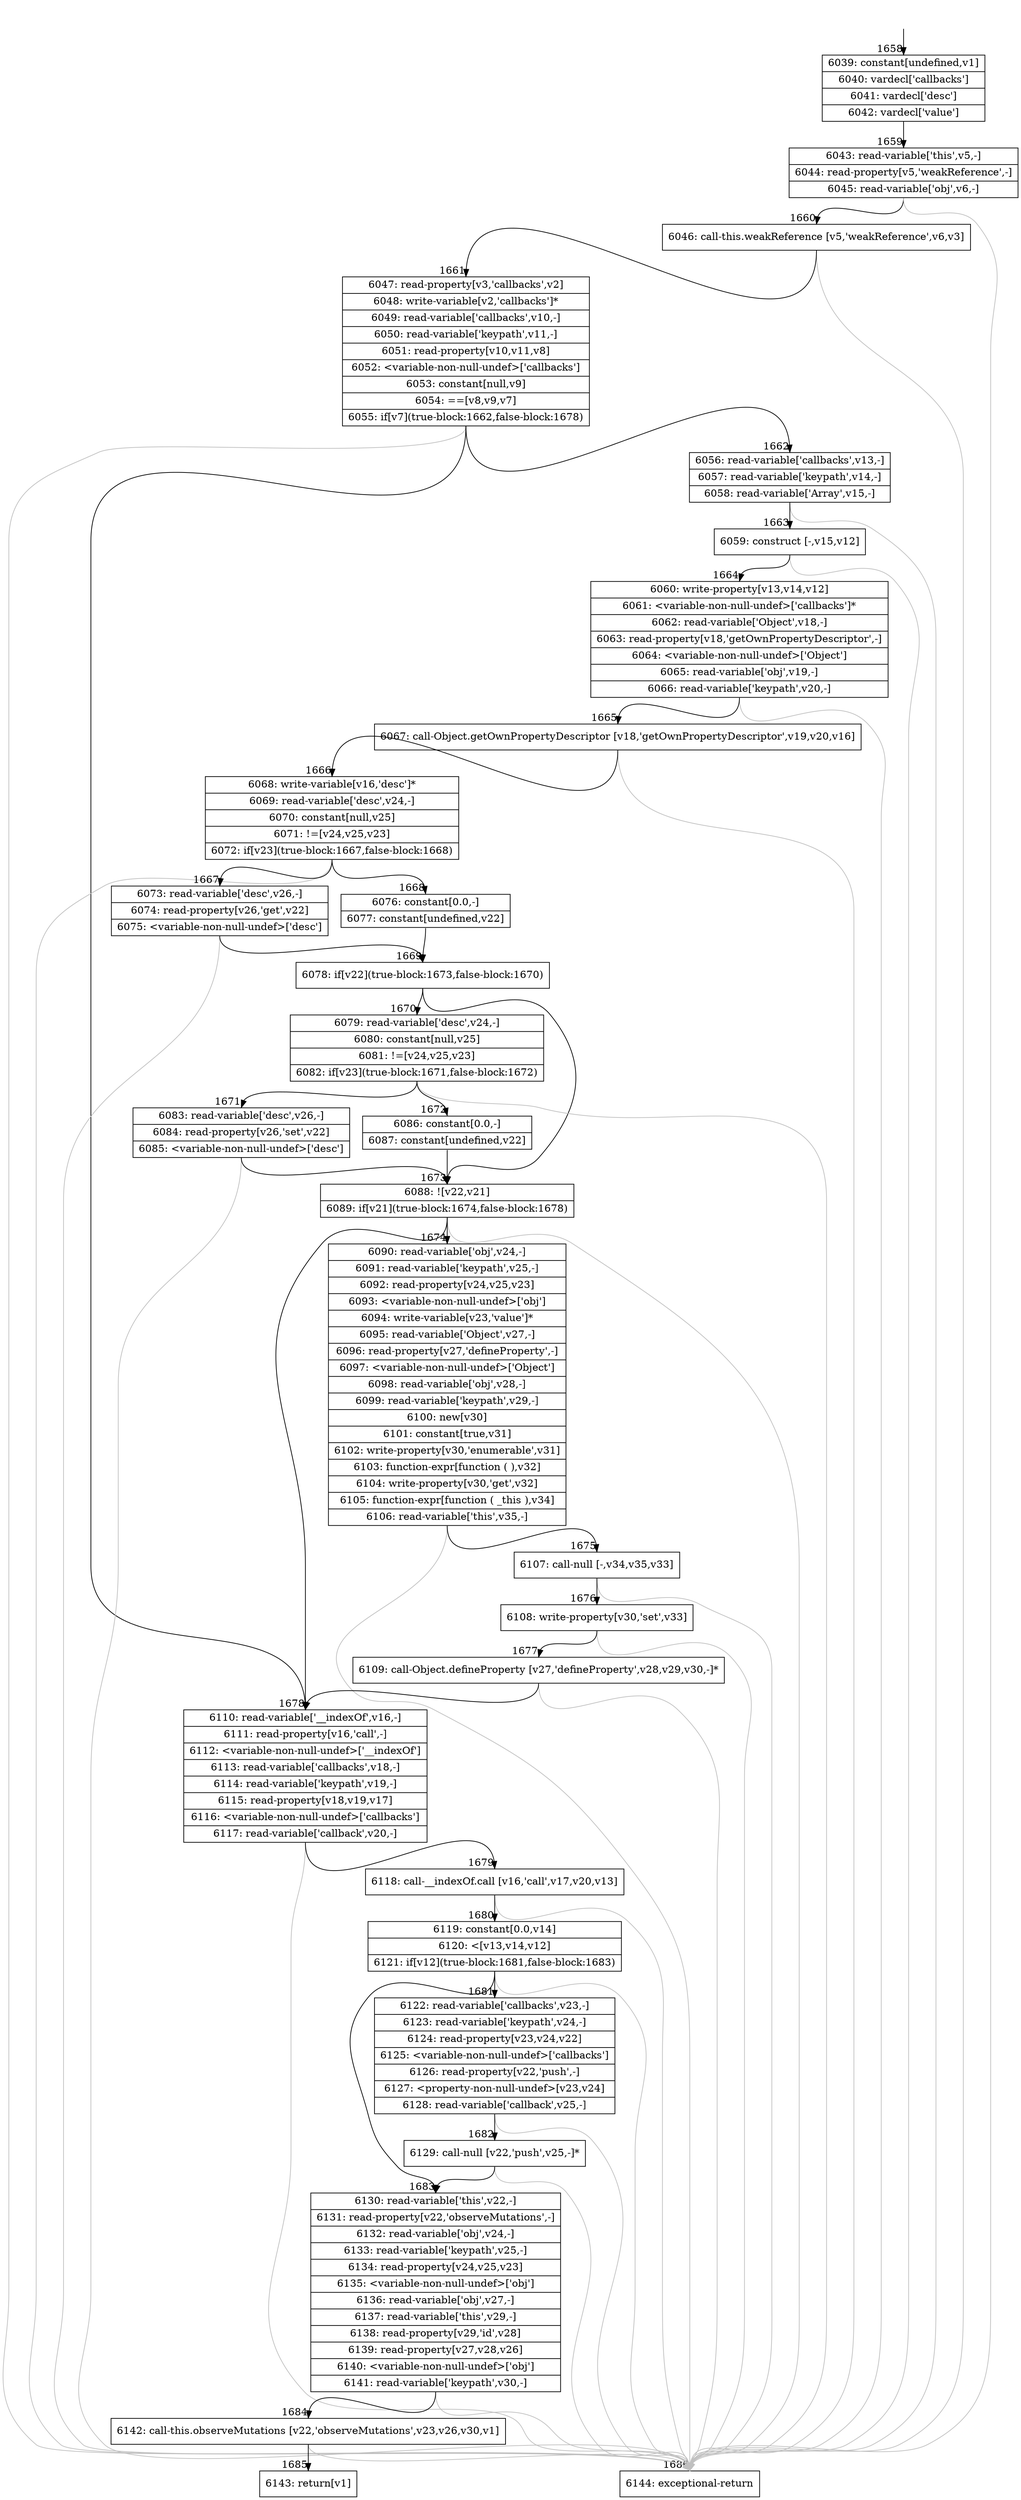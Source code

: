digraph {
rankdir="TD"
BB_entry121[shape=none,label=""];
BB_entry121 -> BB1658 [tailport=s, headport=n, headlabel="    1658"]
BB1658 [shape=record label="{6039: constant[undefined,v1]|6040: vardecl['callbacks']|6041: vardecl['desc']|6042: vardecl['value']}" ] 
BB1658 -> BB1659 [tailport=s, headport=n, headlabel="      1659"]
BB1659 [shape=record label="{6043: read-variable['this',v5,-]|6044: read-property[v5,'weakReference',-]|6045: read-variable['obj',v6,-]}" ] 
BB1659 -> BB1660 [tailport=s, headport=n, headlabel="      1660"]
BB1659 -> BB1686 [tailport=s, headport=n, color=gray, headlabel="      1686"]
BB1660 [shape=record label="{6046: call-this.weakReference [v5,'weakReference',v6,v3]}" ] 
BB1660 -> BB1661 [tailport=s, headport=n, headlabel="      1661"]
BB1660 -> BB1686 [tailport=s, headport=n, color=gray]
BB1661 [shape=record label="{6047: read-property[v3,'callbacks',v2]|6048: write-variable[v2,'callbacks']*|6049: read-variable['callbacks',v10,-]|6050: read-variable['keypath',v11,-]|6051: read-property[v10,v11,v8]|6052: \<variable-non-null-undef\>['callbacks']|6053: constant[null,v9]|6054: ==[v8,v9,v7]|6055: if[v7](true-block:1662,false-block:1678)}" ] 
BB1661 -> BB1662 [tailport=s, headport=n, headlabel="      1662"]
BB1661 -> BB1678 [tailport=s, headport=n, headlabel="      1678"]
BB1661 -> BB1686 [tailport=s, headport=n, color=gray]
BB1662 [shape=record label="{6056: read-variable['callbacks',v13,-]|6057: read-variable['keypath',v14,-]|6058: read-variable['Array',v15,-]}" ] 
BB1662 -> BB1663 [tailport=s, headport=n, headlabel="      1663"]
BB1662 -> BB1686 [tailport=s, headport=n, color=gray]
BB1663 [shape=record label="{6059: construct [-,v15,v12]}" ] 
BB1663 -> BB1664 [tailport=s, headport=n, headlabel="      1664"]
BB1663 -> BB1686 [tailport=s, headport=n, color=gray]
BB1664 [shape=record label="{6060: write-property[v13,v14,v12]|6061: \<variable-non-null-undef\>['callbacks']*|6062: read-variable['Object',v18,-]|6063: read-property[v18,'getOwnPropertyDescriptor',-]|6064: \<variable-non-null-undef\>['Object']|6065: read-variable['obj',v19,-]|6066: read-variable['keypath',v20,-]}" ] 
BB1664 -> BB1665 [tailport=s, headport=n, headlabel="      1665"]
BB1664 -> BB1686 [tailport=s, headport=n, color=gray]
BB1665 [shape=record label="{6067: call-Object.getOwnPropertyDescriptor [v18,'getOwnPropertyDescriptor',v19,v20,v16]}" ] 
BB1665 -> BB1666 [tailport=s, headport=n, headlabel="      1666"]
BB1665 -> BB1686 [tailport=s, headport=n, color=gray]
BB1666 [shape=record label="{6068: write-variable[v16,'desc']*|6069: read-variable['desc',v24,-]|6070: constant[null,v25]|6071: !=[v24,v25,v23]|6072: if[v23](true-block:1667,false-block:1668)}" ] 
BB1666 -> BB1667 [tailport=s, headport=n, headlabel="      1667"]
BB1666 -> BB1668 [tailport=s, headport=n, headlabel="      1668"]
BB1666 -> BB1686 [tailport=s, headport=n, color=gray]
BB1667 [shape=record label="{6073: read-variable['desc',v26,-]|6074: read-property[v26,'get',v22]|6075: \<variable-non-null-undef\>['desc']}" ] 
BB1667 -> BB1669 [tailport=s, headport=n, headlabel="      1669"]
BB1667 -> BB1686 [tailport=s, headport=n, color=gray]
BB1668 [shape=record label="{6076: constant[0.0,-]|6077: constant[undefined,v22]}" ] 
BB1668 -> BB1669 [tailport=s, headport=n]
BB1669 [shape=record label="{6078: if[v22](true-block:1673,false-block:1670)}" ] 
BB1669 -> BB1673 [tailport=s, headport=n, headlabel="      1673"]
BB1669 -> BB1670 [tailport=s, headport=n, headlabel="      1670"]
BB1670 [shape=record label="{6079: read-variable['desc',v24,-]|6080: constant[null,v25]|6081: !=[v24,v25,v23]|6082: if[v23](true-block:1671,false-block:1672)}" ] 
BB1670 -> BB1671 [tailport=s, headport=n, headlabel="      1671"]
BB1670 -> BB1672 [tailport=s, headport=n, headlabel="      1672"]
BB1670 -> BB1686 [tailport=s, headport=n, color=gray]
BB1671 [shape=record label="{6083: read-variable['desc',v26,-]|6084: read-property[v26,'set',v22]|6085: \<variable-non-null-undef\>['desc']}" ] 
BB1671 -> BB1673 [tailport=s, headport=n]
BB1671 -> BB1686 [tailport=s, headport=n, color=gray]
BB1672 [shape=record label="{6086: constant[0.0,-]|6087: constant[undefined,v22]}" ] 
BB1672 -> BB1673 [tailport=s, headport=n]
BB1673 [shape=record label="{6088: ![v22,v21]|6089: if[v21](true-block:1674,false-block:1678)}" ] 
BB1673 -> BB1674 [tailport=s, headport=n, headlabel="      1674"]
BB1673 -> BB1678 [tailport=s, headport=n]
BB1673 -> BB1686 [tailport=s, headport=n, color=gray]
BB1674 [shape=record label="{6090: read-variable['obj',v24,-]|6091: read-variable['keypath',v25,-]|6092: read-property[v24,v25,v23]|6093: \<variable-non-null-undef\>['obj']|6094: write-variable[v23,'value']*|6095: read-variable['Object',v27,-]|6096: read-property[v27,'defineProperty',-]|6097: \<variable-non-null-undef\>['Object']|6098: read-variable['obj',v28,-]|6099: read-variable['keypath',v29,-]|6100: new[v30]|6101: constant[true,v31]|6102: write-property[v30,'enumerable',v31]|6103: function-expr[function ( ),v32]|6104: write-property[v30,'get',v32]|6105: function-expr[function ( _this ),v34]|6106: read-variable['this',v35,-]}" ] 
BB1674 -> BB1675 [tailport=s, headport=n, headlabel="      1675"]
BB1674 -> BB1686 [tailport=s, headport=n, color=gray]
BB1675 [shape=record label="{6107: call-null [-,v34,v35,v33]}" ] 
BB1675 -> BB1676 [tailport=s, headport=n, headlabel="      1676"]
BB1675 -> BB1686 [tailport=s, headport=n, color=gray]
BB1676 [shape=record label="{6108: write-property[v30,'set',v33]}" ] 
BB1676 -> BB1677 [tailport=s, headport=n, headlabel="      1677"]
BB1676 -> BB1686 [tailport=s, headport=n, color=gray]
BB1677 [shape=record label="{6109: call-Object.defineProperty [v27,'defineProperty',v28,v29,v30,-]*}" ] 
BB1677 -> BB1678 [tailport=s, headport=n]
BB1677 -> BB1686 [tailport=s, headport=n, color=gray]
BB1678 [shape=record label="{6110: read-variable['__indexOf',v16,-]|6111: read-property[v16,'call',-]|6112: \<variable-non-null-undef\>['__indexOf']|6113: read-variable['callbacks',v18,-]|6114: read-variable['keypath',v19,-]|6115: read-property[v18,v19,v17]|6116: \<variable-non-null-undef\>['callbacks']|6117: read-variable['callback',v20,-]}" ] 
BB1678 -> BB1679 [tailport=s, headport=n, headlabel="      1679"]
BB1678 -> BB1686 [tailport=s, headport=n, color=gray]
BB1679 [shape=record label="{6118: call-__indexOf.call [v16,'call',v17,v20,v13]}" ] 
BB1679 -> BB1680 [tailport=s, headport=n, headlabel="      1680"]
BB1679 -> BB1686 [tailport=s, headport=n, color=gray]
BB1680 [shape=record label="{6119: constant[0.0,v14]|6120: \<[v13,v14,v12]|6121: if[v12](true-block:1681,false-block:1683)}" ] 
BB1680 -> BB1681 [tailport=s, headport=n, headlabel="      1681"]
BB1680 -> BB1683 [tailport=s, headport=n, headlabel="      1683"]
BB1680 -> BB1686 [tailport=s, headport=n, color=gray]
BB1681 [shape=record label="{6122: read-variable['callbacks',v23,-]|6123: read-variable['keypath',v24,-]|6124: read-property[v23,v24,v22]|6125: \<variable-non-null-undef\>['callbacks']|6126: read-property[v22,'push',-]|6127: \<property-non-null-undef\>[v23,v24]|6128: read-variable['callback',v25,-]}" ] 
BB1681 -> BB1682 [tailport=s, headport=n, headlabel="      1682"]
BB1681 -> BB1686 [tailport=s, headport=n, color=gray]
BB1682 [shape=record label="{6129: call-null [v22,'push',v25,-]*}" ] 
BB1682 -> BB1683 [tailport=s, headport=n]
BB1682 -> BB1686 [tailport=s, headport=n, color=gray]
BB1683 [shape=record label="{6130: read-variable['this',v22,-]|6131: read-property[v22,'observeMutations',-]|6132: read-variable['obj',v24,-]|6133: read-variable['keypath',v25,-]|6134: read-property[v24,v25,v23]|6135: \<variable-non-null-undef\>['obj']|6136: read-variable['obj',v27,-]|6137: read-variable['this',v29,-]|6138: read-property[v29,'id',v28]|6139: read-property[v27,v28,v26]|6140: \<variable-non-null-undef\>['obj']|6141: read-variable['keypath',v30,-]}" ] 
BB1683 -> BB1684 [tailport=s, headport=n, headlabel="      1684"]
BB1683 -> BB1686 [tailport=s, headport=n, color=gray]
BB1684 [shape=record label="{6142: call-this.observeMutations [v22,'observeMutations',v23,v26,v30,v1]}" ] 
BB1684 -> BB1685 [tailport=s, headport=n, headlabel="      1685"]
BB1684 -> BB1686 [tailport=s, headport=n, color=gray]
BB1685 [shape=record label="{6143: return[v1]}" ] 
BB1686 [shape=record label="{6144: exceptional-return}" ] 
//#$~ 1344
}
